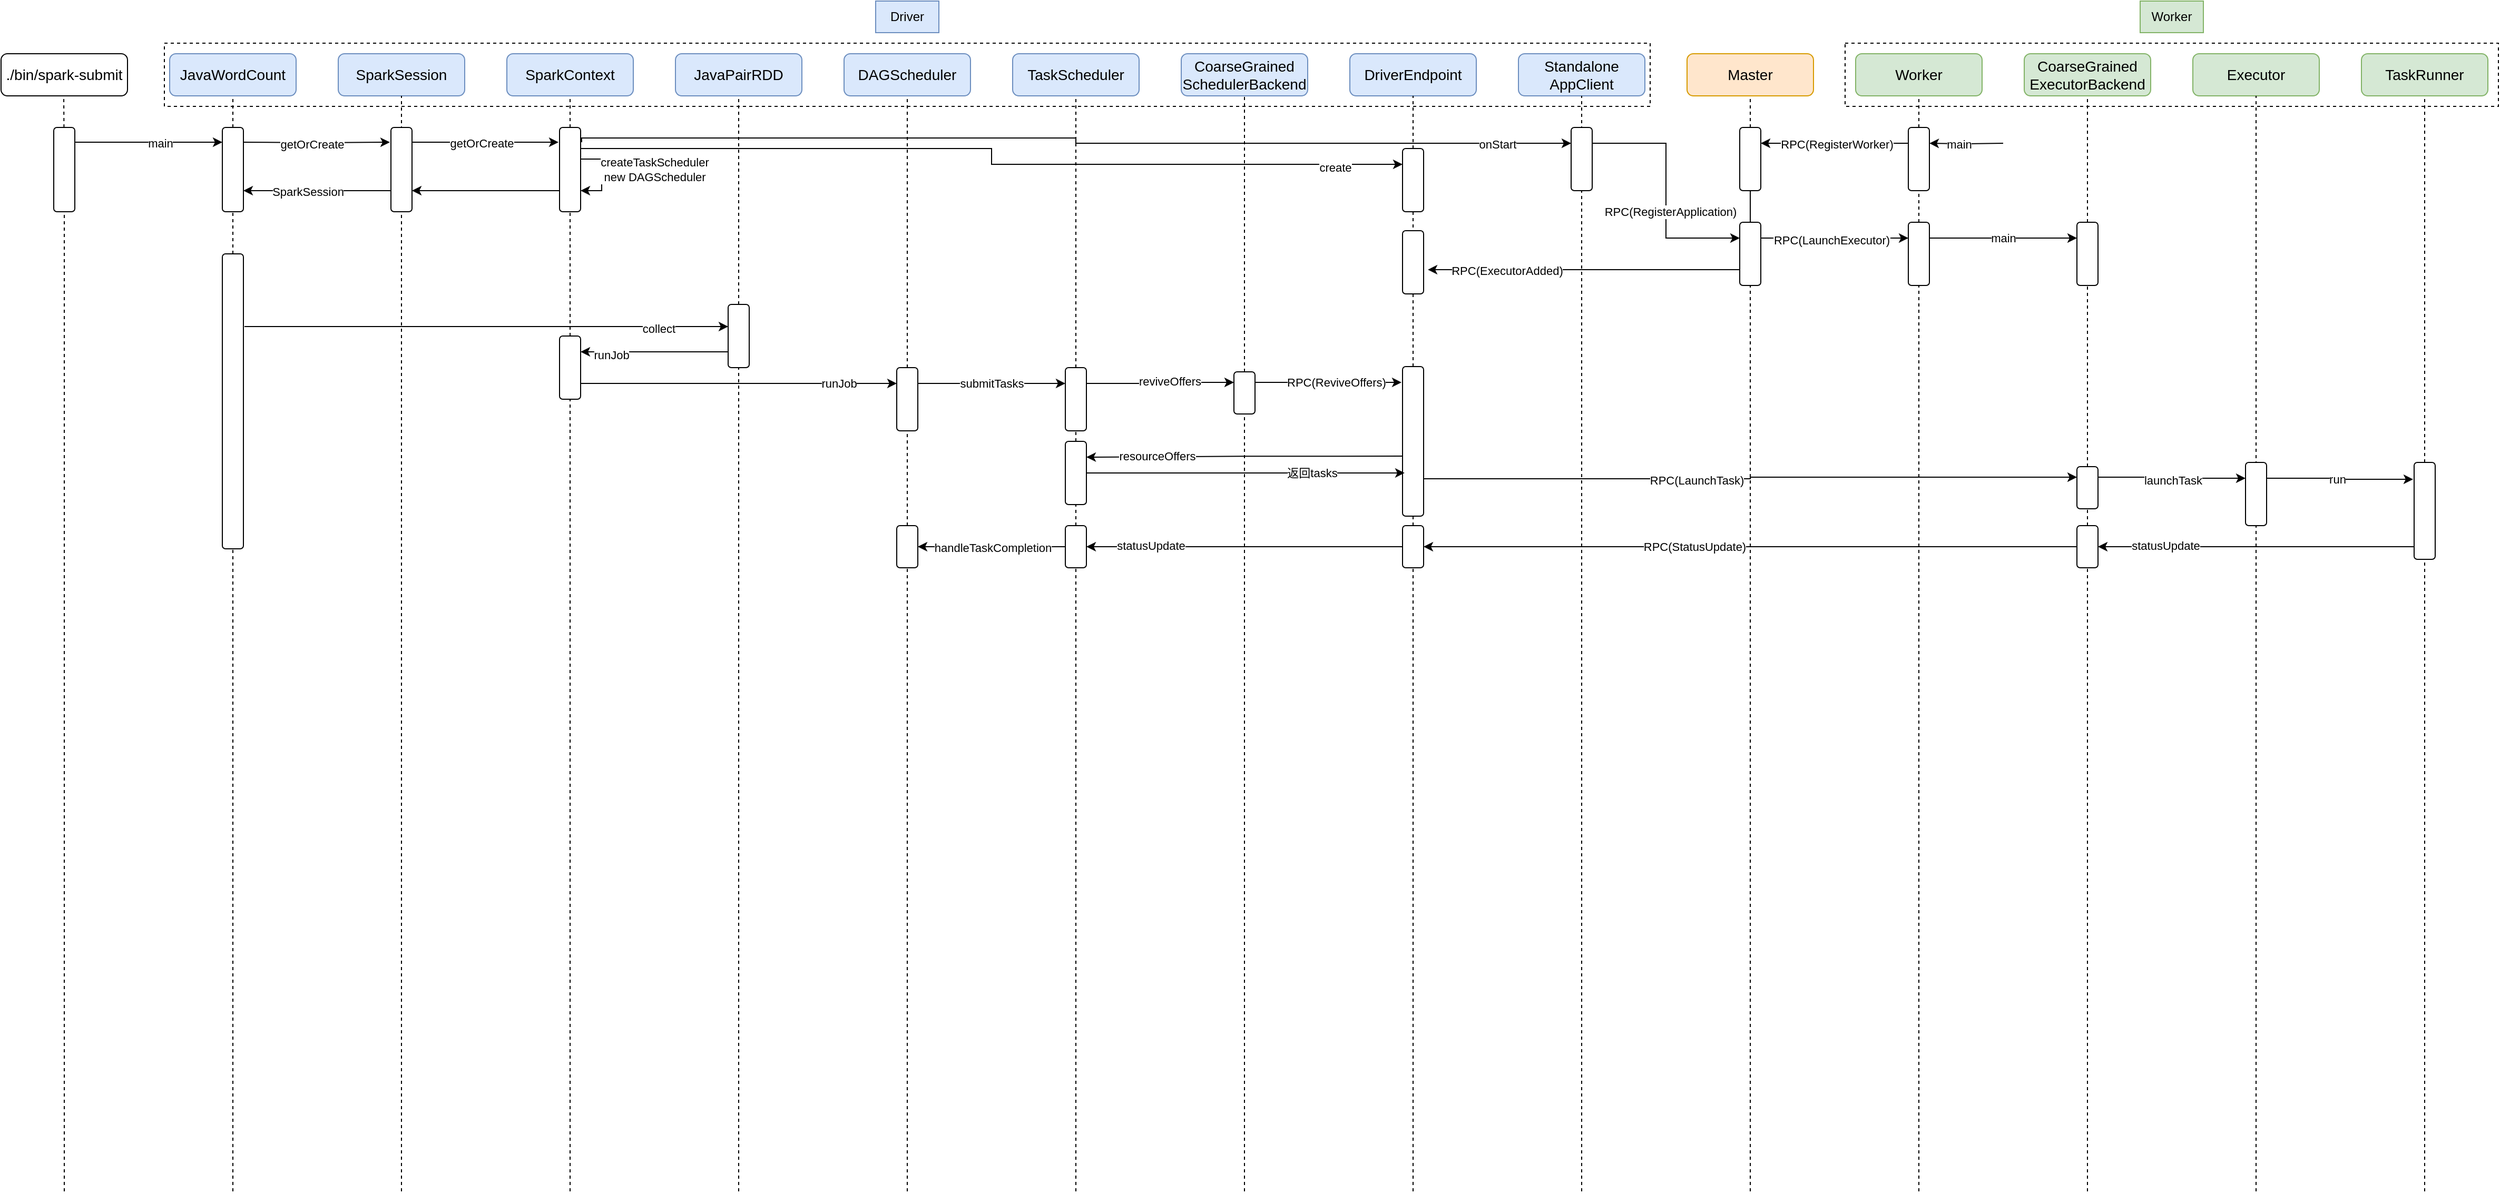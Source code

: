 <mxfile version="20.2.2" type="github">
  <diagram id="U8BS91Y_MRsQbwHD1So6" name="Page-1">
    <mxGraphModel dx="6232" dy="809" grid="1" gridSize="10" guides="1" tooltips="1" connect="1" arrows="1" fold="1" page="1" pageScale="1" pageWidth="5000" pageHeight="3000" math="0" shadow="0">
      <root>
        <mxCell id="0" />
        <mxCell id="1" parent="0" />
        <mxCell id="0Mfr6jbFzVe-f7cG6Vl7-1" value="JavaPairRDD" style="rounded=1;html=1;fontSize=14;whiteSpace=wrap;fillColor=#dae8fc;strokeColor=#6c8ebf;" parent="1" vertex="1">
          <mxGeometry x="-4320" y="80" width="120" height="40" as="geometry" />
        </mxCell>
        <mxCell id="0Mfr6jbFzVe-f7cG6Vl7-2" value="" style="endArrow=none;dashed=1;html=1;rounded=0;entryX=0.5;entryY=1;entryDx=0;entryDy=0;startArrow=none;" parent="1" source="-e6ujkZfyic5jgYB_E-2-20" edge="1">
          <mxGeometry width="50" height="50" relative="1" as="geometry">
            <mxPoint x="-4260" y="1160" as="sourcePoint" />
            <mxPoint x="-4260" y="120" as="targetPoint" />
          </mxGeometry>
        </mxCell>
        <mxCell id="0Mfr6jbFzVe-f7cG6Vl7-5" value="DAGScheduler" style="rounded=1;html=1;fontSize=14;whiteSpace=wrap;fillColor=#dae8fc;strokeColor=#6c8ebf;" parent="1" vertex="1">
          <mxGeometry x="-4160" y="80" width="120" height="40" as="geometry" />
        </mxCell>
        <mxCell id="0Mfr6jbFzVe-f7cG6Vl7-6" value="" style="endArrow=none;dashed=1;html=1;rounded=0;entryX=0.5;entryY=1;entryDx=0;entryDy=0;startArrow=none;" parent="1" edge="1" source="-e6ujkZfyic5jgYB_E-2-24">
          <mxGeometry width="50" height="50" relative="1" as="geometry">
            <mxPoint x="-4100" y="1160" as="sourcePoint" />
            <mxPoint x="-4100" y="120" as="targetPoint" />
          </mxGeometry>
        </mxCell>
        <mxCell id="0Mfr6jbFzVe-f7cG6Vl7-7" value="TaskScheduler" style="rounded=1;html=1;fontSize=14;whiteSpace=wrap;fillColor=#dae8fc;strokeColor=#6c8ebf;" parent="1" vertex="1">
          <mxGeometry x="-4000" y="80" width="120" height="40" as="geometry" />
        </mxCell>
        <mxCell id="0Mfr6jbFzVe-f7cG6Vl7-8" value="" style="endArrow=none;dashed=1;html=1;rounded=0;entryX=0.5;entryY=1;entryDx=0;entryDy=0;startArrow=none;" parent="1" edge="1" source="-e6ujkZfyic5jgYB_E-2-25">
          <mxGeometry width="50" height="50" relative="1" as="geometry">
            <mxPoint x="-3940" y="1160" as="sourcePoint" />
            <mxPoint x="-3940" y="120" as="targetPoint" />
          </mxGeometry>
        </mxCell>
        <mxCell id="0Mfr6jbFzVe-f7cG6Vl7-9" value="&lt;div&gt;CoarseGrained&lt;/div&gt;&lt;div&gt;SchedulerBackend&lt;br&gt;&lt;/div&gt;" style="rounded=1;html=1;fontSize=14;whiteSpace=wrap;fillColor=#dae8fc;strokeColor=#6c8ebf;" parent="1" vertex="1">
          <mxGeometry x="-3840" y="80" width="120" height="40" as="geometry" />
        </mxCell>
        <mxCell id="0Mfr6jbFzVe-f7cG6Vl7-10" value="" style="endArrow=none;dashed=1;html=1;rounded=0;entryX=0.5;entryY=1;entryDx=0;entryDy=0;startArrow=none;" parent="1" source="-e6ujkZfyic5jgYB_E-2-28" edge="1">
          <mxGeometry width="50" height="50" relative="1" as="geometry">
            <mxPoint x="-3780" y="1160" as="sourcePoint" />
            <mxPoint x="-3780" y="120" as="targetPoint" />
          </mxGeometry>
        </mxCell>
        <mxCell id="0Mfr6jbFzVe-f7cG6Vl7-11" value="DriverEndpoint" style="rounded=1;html=1;fontSize=14;whiteSpace=wrap;fillColor=#dae8fc;strokeColor=#6c8ebf;" parent="1" vertex="1">
          <mxGeometry x="-3680" y="80" width="120" height="40" as="geometry" />
        </mxCell>
        <mxCell id="0Mfr6jbFzVe-f7cG6Vl7-12" value="" style="endArrow=none;dashed=1;html=1;rounded=0;entryX=0.5;entryY=1;entryDx=0;entryDy=0;startArrow=none;" parent="1" source="gRPp7KzFiYV5rIhuveRE-47" edge="1">
          <mxGeometry width="50" height="50" relative="1" as="geometry">
            <mxPoint x="-3620" y="1160" as="sourcePoint" />
            <mxPoint x="-3620" y="120" as="targetPoint" />
          </mxGeometry>
        </mxCell>
        <mxCell id="0Mfr6jbFzVe-f7cG6Vl7-13" value="&lt;div&gt;CoarseGrained&lt;/div&gt;&lt;div&gt;ExecutorBackend&lt;br&gt;&lt;/div&gt;" style="rounded=1;html=1;fontSize=14;whiteSpace=wrap;fillColor=#d5e8d4;strokeColor=#82b366;" parent="1" vertex="1">
          <mxGeometry x="-3040" y="80" width="120" height="40" as="geometry" />
        </mxCell>
        <mxCell id="0Mfr6jbFzVe-f7cG6Vl7-14" value="" style="endArrow=none;dashed=1;html=1;rounded=0;entryX=0.5;entryY=1;entryDx=0;entryDy=0;startArrow=none;" parent="1" edge="1" source="gRPp7KzFiYV5rIhuveRE-96">
          <mxGeometry width="50" height="50" relative="1" as="geometry">
            <mxPoint x="-2980" y="1160" as="sourcePoint" />
            <mxPoint x="-2980" y="120" as="targetPoint" />
          </mxGeometry>
        </mxCell>
        <mxCell id="0Mfr6jbFzVe-f7cG6Vl7-15" value="Executor" style="rounded=1;html=1;fontSize=14;whiteSpace=wrap;fillColor=#d5e8d4;strokeColor=#82b366;" parent="1" vertex="1">
          <mxGeometry x="-2880" y="80" width="120" height="40" as="geometry" />
        </mxCell>
        <mxCell id="0Mfr6jbFzVe-f7cG6Vl7-16" value="" style="endArrow=none;dashed=1;html=1;rounded=0;entryX=0.5;entryY=1;entryDx=0;entryDy=0;startArrow=none;" parent="1" edge="1">
          <mxGeometry width="50" height="50" relative="1" as="geometry">
            <mxPoint x="-2820" y="1160" as="sourcePoint" />
            <mxPoint x="-2820" y="120" as="targetPoint" />
          </mxGeometry>
        </mxCell>
        <mxCell id="0Mfr6jbFzVe-f7cG6Vl7-17" value="TaskRunner" style="rounded=1;html=1;fontSize=14;whiteSpace=wrap;fillColor=#d5e8d4;strokeColor=#82b366;" parent="1" vertex="1">
          <mxGeometry x="-2720" y="80" width="120" height="40" as="geometry" />
        </mxCell>
        <mxCell id="0Mfr6jbFzVe-f7cG6Vl7-18" value="" style="endArrow=none;dashed=1;html=1;rounded=0;entryX=0.5;entryY=1;entryDx=0;entryDy=0;startArrow=none;" parent="1" source="gRPp7KzFiYV5rIhuveRE-34" edge="1">
          <mxGeometry width="50" height="50" relative="1" as="geometry">
            <mxPoint x="-2660" y="1160" as="sourcePoint" />
            <mxPoint x="-2660" y="120" as="targetPoint" />
          </mxGeometry>
        </mxCell>
        <mxCell id="0Mfr6jbFzVe-f7cG6Vl7-25" value="SparkContext" style="rounded=1;html=1;fontSize=14;whiteSpace=wrap;fillColor=#dae8fc;strokeColor=#6c8ebf;" parent="1" vertex="1">
          <mxGeometry x="-4480" y="80" width="120" height="40" as="geometry" />
        </mxCell>
        <mxCell id="0Mfr6jbFzVe-f7cG6Vl7-26" value="" style="endArrow=none;dashed=1;html=1;rounded=0;entryX=0.5;entryY=1;entryDx=0;entryDy=0;startArrow=none;" parent="1" source="-e6ujkZfyic5jgYB_E-2-3" edge="1">
          <mxGeometry width="50" height="50" relative="1" as="geometry">
            <mxPoint x="-4420" y="1160" as="sourcePoint" />
            <mxPoint x="-4420" y="120" as="targetPoint" />
          </mxGeometry>
        </mxCell>
        <mxCell id="0Mfr6jbFzVe-f7cG6Vl7-27" value="SparkSession" style="rounded=1;html=1;fontSize=14;whiteSpace=wrap;fillColor=#dae8fc;strokeColor=#6c8ebf;" parent="1" vertex="1">
          <mxGeometry x="-4640" y="80" width="120" height="40" as="geometry" />
        </mxCell>
        <mxCell id="0Mfr6jbFzVe-f7cG6Vl7-28" value="" style="endArrow=none;dashed=1;html=1;rounded=0;entryX=0.5;entryY=1;entryDx=0;entryDy=0;startArrow=none;" parent="1" edge="1">
          <mxGeometry width="50" height="50" relative="1" as="geometry">
            <mxPoint x="-4580" y="1160" as="sourcePoint" />
            <mxPoint x="-4580" y="120" as="targetPoint" />
          </mxGeometry>
        </mxCell>
        <mxCell id="0Mfr6jbFzVe-f7cG6Vl7-29" value="JavaWordCount" style="rounded=1;html=1;fontSize=14;whiteSpace=wrap;fillColor=#dae8fc;strokeColor=#6c8ebf;" parent="1" vertex="1">
          <mxGeometry x="-4800" y="80" width="120" height="40" as="geometry" />
        </mxCell>
        <mxCell id="0Mfr6jbFzVe-f7cG6Vl7-30" value="" style="endArrow=none;dashed=1;html=1;rounded=0;entryX=0.5;entryY=1;entryDx=0;entryDy=0;startArrow=none;" parent="1" source="-e6ujkZfyic5jgYB_E-2-13" edge="1">
          <mxGeometry width="50" height="50" relative="1" as="geometry">
            <mxPoint x="-4740" y="1160" as="sourcePoint" />
            <mxPoint x="-4740" y="120" as="targetPoint" />
          </mxGeometry>
        </mxCell>
        <mxCell id="-e6ujkZfyic5jgYB_E-2-5" style="edgeStyle=orthogonalEdgeStyle;rounded=0;orthogonalLoop=1;jettySize=auto;html=1;entryX=-0.05;entryY=0.175;entryDx=0;entryDy=0;entryPerimeter=0;" parent="1" target="-e6ujkZfyic5jgYB_E-2-2" edge="1">
          <mxGeometry relative="1" as="geometry">
            <mxPoint x="-4730" y="164" as="sourcePoint" />
          </mxGeometry>
        </mxCell>
        <mxCell id="-e6ujkZfyic5jgYB_E-2-7" value="&lt;div&gt;getOrCreate&lt;/div&gt;" style="edgeLabel;html=1;align=center;verticalAlign=middle;resizable=0;points=[];" parent="-e6ujkZfyic5jgYB_E-2-5" vertex="1" connectable="0">
          <mxGeometry x="-0.286" y="-2" relative="1" as="geometry">
            <mxPoint x="15" y="-1" as="offset" />
          </mxGeometry>
        </mxCell>
        <mxCell id="-e6ujkZfyic5jgYB_E-2-1" value="" style="rounded=1;whiteSpace=wrap;html=1;" parent="1" vertex="1">
          <mxGeometry x="-4750" y="150" width="20" height="80" as="geometry" />
        </mxCell>
        <mxCell id="-e6ujkZfyic5jgYB_E-2-6" style="edgeStyle=orthogonalEdgeStyle;rounded=0;orthogonalLoop=1;jettySize=auto;html=1;exitX=0.95;exitY=0.175;exitDx=0;exitDy=0;entryX=-0.05;entryY=0.175;entryDx=0;entryDy=0;entryPerimeter=0;exitPerimeter=0;" parent="1" source="-e6ujkZfyic5jgYB_E-2-2" target="-e6ujkZfyic5jgYB_E-2-3" edge="1">
          <mxGeometry relative="1" as="geometry">
            <mxPoint x="-4440" y="165" as="targetPoint" />
          </mxGeometry>
        </mxCell>
        <mxCell id="-e6ujkZfyic5jgYB_E-2-8" value="getOrCreate" style="edgeLabel;html=1;align=center;verticalAlign=middle;resizable=0;points=[];" parent="-e6ujkZfyic5jgYB_E-2-6" vertex="1" connectable="0">
          <mxGeometry x="-0.343" y="-1" relative="1" as="geometry">
            <mxPoint x="21" as="offset" />
          </mxGeometry>
        </mxCell>
        <mxCell id="-e6ujkZfyic5jgYB_E-2-12" style="edgeStyle=orthogonalEdgeStyle;rounded=0;orthogonalLoop=1;jettySize=auto;html=1;exitX=0;exitY=0.75;exitDx=0;exitDy=0;entryX=1;entryY=0.75;entryDx=0;entryDy=0;" parent="1" source="-e6ujkZfyic5jgYB_E-2-2" target="-e6ujkZfyic5jgYB_E-2-1" edge="1">
          <mxGeometry relative="1" as="geometry" />
        </mxCell>
        <mxCell id="-e6ujkZfyic5jgYB_E-2-26" value="SparkSession" style="edgeLabel;html=1;align=center;verticalAlign=middle;resizable=0;points=[];" parent="-e6ujkZfyic5jgYB_E-2-12" vertex="1" connectable="0">
          <mxGeometry x="0.257" y="1" relative="1" as="geometry">
            <mxPoint x="9" as="offset" />
          </mxGeometry>
        </mxCell>
        <mxCell id="-e6ujkZfyic5jgYB_E-2-2" value="" style="rounded=1;whiteSpace=wrap;html=1;" parent="1" vertex="1">
          <mxGeometry x="-4590" y="150" width="20" height="80" as="geometry" />
        </mxCell>
        <mxCell id="-e6ujkZfyic5jgYB_E-2-11" style="edgeStyle=orthogonalEdgeStyle;rounded=0;orthogonalLoop=1;jettySize=auto;html=1;exitX=0;exitY=0.75;exitDx=0;exitDy=0;entryX=1;entryY=0.75;entryDx=0;entryDy=0;" parent="1" source="-e6ujkZfyic5jgYB_E-2-3" target="-e6ujkZfyic5jgYB_E-2-2" edge="1">
          <mxGeometry relative="1" as="geometry" />
        </mxCell>
        <mxCell id="gRPp7KzFiYV5rIhuveRE-49" style="edgeStyle=orthogonalEdgeStyle;rounded=0;orthogonalLoop=1;jettySize=auto;html=1;exitX=1;exitY=0.25;exitDx=0;exitDy=0;entryX=0;entryY=0.25;entryDx=0;entryDy=0;" edge="1" parent="1" source="-e6ujkZfyic5jgYB_E-2-3" target="gRPp7KzFiYV5rIhuveRE-47">
          <mxGeometry relative="1" as="geometry" />
        </mxCell>
        <mxCell id="gRPp7KzFiYV5rIhuveRE-50" value="create" style="edgeLabel;html=1;align=center;verticalAlign=middle;resizable=0;points=[];" vertex="1" connectable="0" parent="gRPp7KzFiYV5rIhuveRE-49">
          <mxGeometry x="0.839" y="-3" relative="1" as="geometry">
            <mxPoint as="offset" />
          </mxGeometry>
        </mxCell>
        <mxCell id="gRPp7KzFiYV5rIhuveRE-56" style="edgeStyle=orthogonalEdgeStyle;rounded=0;orthogonalLoop=1;jettySize=auto;html=1;exitX=1.05;exitY=0.175;exitDx=0;exitDy=0;entryX=0;entryY=0.25;entryDx=0;entryDy=0;exitPerimeter=0;" edge="1" parent="1" source="-e6ujkZfyic5jgYB_E-2-3" target="gRPp7KzFiYV5rIhuveRE-55">
          <mxGeometry relative="1" as="geometry">
            <Array as="points">
              <mxPoint x="-4409" y="160" />
              <mxPoint x="-3940" y="160" />
              <mxPoint x="-3940" y="165" />
            </Array>
          </mxGeometry>
        </mxCell>
        <mxCell id="gRPp7KzFiYV5rIhuveRE-57" value="onStart" style="edgeLabel;html=1;align=center;verticalAlign=middle;resizable=0;points=[];" vertex="1" connectable="0" parent="gRPp7KzFiYV5rIhuveRE-56">
          <mxGeometry x="0.852" y="-1" relative="1" as="geometry">
            <mxPoint as="offset" />
          </mxGeometry>
        </mxCell>
        <mxCell id="-e6ujkZfyic5jgYB_E-2-3" value="" style="rounded=1;whiteSpace=wrap;html=1;" parent="1" vertex="1">
          <mxGeometry x="-4430" y="150" width="20" height="80" as="geometry" />
        </mxCell>
        <mxCell id="-e6ujkZfyic5jgYB_E-2-4" value="" style="endArrow=none;dashed=1;html=1;rounded=0;entryX=0.5;entryY=1;entryDx=0;entryDy=0;startArrow=none;" parent="1" target="-e6ujkZfyic5jgYB_E-2-3" edge="1" source="gRPp7KzFiYV5rIhuveRE-8">
          <mxGeometry width="50" height="50" relative="1" as="geometry">
            <mxPoint x="-4420" y="1160" as="sourcePoint" />
            <mxPoint x="-4420" y="120" as="targetPoint" />
          </mxGeometry>
        </mxCell>
        <mxCell id="-e6ujkZfyic5jgYB_E-2-9" value="&lt;div&gt;createTaskScheduler&lt;/div&gt;&lt;div&gt;new DAGScheduler&lt;br&gt;&lt;/div&gt;" style="edgeStyle=orthogonalEdgeStyle;rounded=0;orthogonalLoop=1;jettySize=auto;html=1;exitX=1;exitY=0.25;exitDx=0;exitDy=0;entryX=1;entryY=0.75;entryDx=0;entryDy=0;" parent="1" source="-e6ujkZfyic5jgYB_E-2-3" target="-e6ujkZfyic5jgYB_E-2-3" edge="1">
          <mxGeometry y="50" relative="1" as="geometry">
            <mxPoint as="offset" />
            <Array as="points">
              <mxPoint x="-4410" y="180" />
              <mxPoint x="-4390" y="180" />
              <mxPoint x="-4390" y="210" />
            </Array>
          </mxGeometry>
        </mxCell>
        <mxCell id="-e6ujkZfyic5jgYB_E-2-13" value="" style="rounded=1;whiteSpace=wrap;html=1;" parent="1" vertex="1">
          <mxGeometry x="-4750" y="270" width="20" height="280" as="geometry" />
        </mxCell>
        <mxCell id="-e6ujkZfyic5jgYB_E-2-14" value="" style="endArrow=none;dashed=1;html=1;rounded=0;entryX=0.5;entryY=1;entryDx=0;entryDy=0;startArrow=none;" parent="1" target="-e6ujkZfyic5jgYB_E-2-13" edge="1">
          <mxGeometry width="50" height="50" relative="1" as="geometry">
            <mxPoint x="-4740" y="1160" as="sourcePoint" />
            <mxPoint x="-4740" y="120" as="targetPoint" />
          </mxGeometry>
        </mxCell>
        <mxCell id="-e6ujkZfyic5jgYB_E-2-22" style="edgeStyle=orthogonalEdgeStyle;rounded=0;orthogonalLoop=1;jettySize=auto;html=1;exitX=0;exitY=0.25;exitDx=0;exitDy=0;entryX=1.05;entryY=0.558;entryDx=0;entryDy=0;entryPerimeter=0;" parent="1" edge="1">
          <mxGeometry relative="1" as="geometry">
            <mxPoint x="-4729" y="338.96" as="sourcePoint" />
            <mxPoint x="-4270" y="339" as="targetPoint" />
          </mxGeometry>
        </mxCell>
        <mxCell id="gRPp7KzFiYV5rIhuveRE-7" value="collect" style="edgeLabel;html=1;align=center;verticalAlign=middle;resizable=0;points=[];" vertex="1" connectable="0" parent="-e6ujkZfyic5jgYB_E-2-22">
          <mxGeometry x="0.712" y="-2" relative="1" as="geometry">
            <mxPoint as="offset" />
          </mxGeometry>
        </mxCell>
        <mxCell id="gRPp7KzFiYV5rIhuveRE-10" style="edgeStyle=orthogonalEdgeStyle;rounded=0;orthogonalLoop=1;jettySize=auto;html=1;exitX=0;exitY=0.75;exitDx=0;exitDy=0;entryX=1;entryY=0.25;entryDx=0;entryDy=0;" edge="1" parent="1" source="-e6ujkZfyic5jgYB_E-2-20" target="gRPp7KzFiYV5rIhuveRE-8">
          <mxGeometry relative="1" as="geometry" />
        </mxCell>
        <mxCell id="gRPp7KzFiYV5rIhuveRE-11" value="runJob" style="edgeLabel;html=1;align=center;verticalAlign=middle;resizable=0;points=[];" vertex="1" connectable="0" parent="gRPp7KzFiYV5rIhuveRE-10">
          <mxGeometry x="0.586" y="3" relative="1" as="geometry">
            <mxPoint as="offset" />
          </mxGeometry>
        </mxCell>
        <mxCell id="-e6ujkZfyic5jgYB_E-2-20" value="" style="rounded=1;whiteSpace=wrap;html=1;" parent="1" vertex="1">
          <mxGeometry x="-4270" y="318" width="20" height="60" as="geometry" />
        </mxCell>
        <mxCell id="-e6ujkZfyic5jgYB_E-2-21" value="" style="endArrow=none;dashed=1;html=1;rounded=0;entryX=0.5;entryY=1;entryDx=0;entryDy=0;startArrow=none;" parent="1" target="-e6ujkZfyic5jgYB_E-2-20" edge="1">
          <mxGeometry width="50" height="50" relative="1" as="geometry">
            <mxPoint x="-4260" y="1160" as="sourcePoint" />
            <mxPoint x="-4260" y="120" as="targetPoint" />
          </mxGeometry>
        </mxCell>
        <mxCell id="gRPp7KzFiYV5rIhuveRE-19" style="edgeStyle=orthogonalEdgeStyle;rounded=0;orthogonalLoop=1;jettySize=auto;html=1;exitX=1;exitY=0.25;exitDx=0;exitDy=0;entryX=-0.05;entryY=0.106;entryDx=0;entryDy=0;entryPerimeter=0;" edge="1" parent="1" source="-e6ujkZfyic5jgYB_E-2-28" target="-e6ujkZfyic5jgYB_E-2-44">
          <mxGeometry relative="1" as="geometry" />
        </mxCell>
        <mxCell id="gRPp7KzFiYV5rIhuveRE-24" value="RPC(ReviveOffers)" style="edgeLabel;html=1;align=center;verticalAlign=middle;resizable=0;points=[];" vertex="1" connectable="0" parent="gRPp7KzFiYV5rIhuveRE-19">
          <mxGeometry x="0.245" relative="1" as="geometry">
            <mxPoint x="-10" as="offset" />
          </mxGeometry>
        </mxCell>
        <mxCell id="-e6ujkZfyic5jgYB_E-2-28" value="" style="rounded=1;whiteSpace=wrap;html=1;" parent="1" vertex="1">
          <mxGeometry x="-3790" y="382" width="20" height="40" as="geometry" />
        </mxCell>
        <mxCell id="-e6ujkZfyic5jgYB_E-2-29" value="" style="endArrow=none;dashed=1;html=1;rounded=0;entryX=0.5;entryY=1;entryDx=0;entryDy=0;startArrow=none;" parent="1" target="-e6ujkZfyic5jgYB_E-2-28" edge="1">
          <mxGeometry width="50" height="50" relative="1" as="geometry">
            <mxPoint x="-3780" y="1160" as="sourcePoint" />
            <mxPoint x="-3780" y="120" as="targetPoint" />
          </mxGeometry>
        </mxCell>
        <mxCell id="gRPp7KzFiYV5rIhuveRE-23" style="edgeStyle=orthogonalEdgeStyle;rounded=0;orthogonalLoop=1;jettySize=auto;html=1;exitX=0;exitY=0.599;exitDx=0;exitDy=0;entryX=1;entryY=0.25;entryDx=0;entryDy=0;exitPerimeter=0;" edge="1" parent="1" source="-e6ujkZfyic5jgYB_E-2-44" target="gRPp7KzFiYV5rIhuveRE-21">
          <mxGeometry relative="1" as="geometry" />
        </mxCell>
        <mxCell id="gRPp7KzFiYV5rIhuveRE-25" value="resourceOffers" style="edgeLabel;html=1;align=center;verticalAlign=middle;resizable=0;points=[];" vertex="1" connectable="0" parent="gRPp7KzFiYV5rIhuveRE-23">
          <mxGeometry x="0.661" y="-1" relative="1" as="geometry">
            <mxPoint x="16" as="offset" />
          </mxGeometry>
        </mxCell>
        <mxCell id="gRPp7KzFiYV5rIhuveRE-28" style="edgeStyle=orthogonalEdgeStyle;rounded=0;orthogonalLoop=1;jettySize=auto;html=1;exitX=1;exitY=0.75;exitDx=0;exitDy=0;entryX=0;entryY=0.25;entryDx=0;entryDy=0;" edge="1" parent="1" source="-e6ujkZfyic5jgYB_E-2-44" target="-e6ujkZfyic5jgYB_E-2-50">
          <mxGeometry relative="1" as="geometry" />
        </mxCell>
        <mxCell id="gRPp7KzFiYV5rIhuveRE-29" value="RPC(LaunchTask)" style="edgeLabel;html=1;align=center;verticalAlign=middle;resizable=0;points=[];" vertex="1" connectable="0" parent="gRPp7KzFiYV5rIhuveRE-28">
          <mxGeometry x="-0.189" relative="1" as="geometry">
            <mxPoint x="7" y="1" as="offset" />
          </mxGeometry>
        </mxCell>
        <mxCell id="-e6ujkZfyic5jgYB_E-2-44" value="" style="rounded=1;whiteSpace=wrap;html=1;" parent="1" vertex="1">
          <mxGeometry x="-3630" y="377" width="20" height="142" as="geometry" />
        </mxCell>
        <mxCell id="-e6ujkZfyic5jgYB_E-2-45" value="" style="endArrow=none;dashed=1;html=1;rounded=0;entryX=0.5;entryY=1;entryDx=0;entryDy=0;startArrow=none;" parent="1" target="-e6ujkZfyic5jgYB_E-2-44" edge="1" source="gRPp7KzFiYV5rIhuveRE-43">
          <mxGeometry width="50" height="50" relative="1" as="geometry">
            <mxPoint x="-3620" y="1160" as="sourcePoint" />
            <mxPoint x="-3620" y="120" as="targetPoint" />
          </mxGeometry>
        </mxCell>
        <mxCell id="gRPp7KzFiYV5rIhuveRE-36" style="edgeStyle=orthogonalEdgeStyle;rounded=0;orthogonalLoop=1;jettySize=auto;html=1;exitX=1;exitY=0.25;exitDx=0;exitDy=0;entryX=-0.05;entryY=0.174;entryDx=0;entryDy=0;entryPerimeter=0;" edge="1" parent="1" source="-e6ujkZfyic5jgYB_E-2-53" target="gRPp7KzFiYV5rIhuveRE-34">
          <mxGeometry relative="1" as="geometry" />
        </mxCell>
        <mxCell id="gRPp7KzFiYV5rIhuveRE-37" value="run" style="edgeLabel;html=1;align=center;verticalAlign=middle;resizable=0;points=[];" vertex="1" connectable="0" parent="gRPp7KzFiYV5rIhuveRE-36">
          <mxGeometry x="-0.043" y="-1" relative="1" as="geometry">
            <mxPoint as="offset" />
          </mxGeometry>
        </mxCell>
        <mxCell id="-e6ujkZfyic5jgYB_E-2-53" value="" style="rounded=1;whiteSpace=wrap;html=1;" parent="1" vertex="1">
          <mxGeometry x="-2830" y="468" width="20" height="60" as="geometry" />
        </mxCell>
        <mxCell id="gRPp7KzFiYV5rIhuveRE-1" value="./bin/spark-submit" style="rounded=1;html=1;fontSize=14;whiteSpace=wrap;" vertex="1" parent="1">
          <mxGeometry x="-4960" y="80" width="120" height="40" as="geometry" />
        </mxCell>
        <mxCell id="gRPp7KzFiYV5rIhuveRE-2" value="" style="endArrow=none;dashed=1;html=1;rounded=0;entryX=0.5;entryY=1;entryDx=0;entryDy=0;startArrow=none;" edge="1" parent="1" source="gRPp7KzFiYV5rIhuveRE-3">
          <mxGeometry width="50" height="50" relative="1" as="geometry">
            <mxPoint x="-4900" y="1160" as="sourcePoint" />
            <mxPoint x="-4900.5" y="120" as="targetPoint" />
          </mxGeometry>
        </mxCell>
        <mxCell id="gRPp7KzFiYV5rIhuveRE-5" style="edgeStyle=orthogonalEdgeStyle;rounded=0;orthogonalLoop=1;jettySize=auto;html=1;exitX=1;exitY=0.25;exitDx=0;exitDy=0;entryX=0;entryY=0.25;entryDx=0;entryDy=0;" edge="1" parent="1">
          <mxGeometry relative="1" as="geometry">
            <mxPoint x="-4890" y="164" as="sourcePoint" />
            <mxPoint x="-4750" y="164" as="targetPoint" />
          </mxGeometry>
        </mxCell>
        <mxCell id="gRPp7KzFiYV5rIhuveRE-6" value="main" style="edgeLabel;html=1;align=center;verticalAlign=middle;resizable=0;points=[];" vertex="1" connectable="0" parent="gRPp7KzFiYV5rIhuveRE-5">
          <mxGeometry x="0.157" y="-1" relative="1" as="geometry">
            <mxPoint as="offset" />
          </mxGeometry>
        </mxCell>
        <mxCell id="gRPp7KzFiYV5rIhuveRE-3" value="" style="rounded=1;whiteSpace=wrap;html=1;" vertex="1" parent="1">
          <mxGeometry x="-4910" y="150" width="20" height="80" as="geometry" />
        </mxCell>
        <mxCell id="gRPp7KzFiYV5rIhuveRE-4" value="" style="endArrow=none;dashed=1;html=1;rounded=0;entryX=0.5;entryY=1;entryDx=0;entryDy=0;startArrow=none;" edge="1" parent="1" target="gRPp7KzFiYV5rIhuveRE-3">
          <mxGeometry width="50" height="50" relative="1" as="geometry">
            <mxPoint x="-4900" y="1160" as="sourcePoint" />
            <mxPoint x="-4900.5" y="120" as="targetPoint" />
          </mxGeometry>
        </mxCell>
        <mxCell id="gRPp7KzFiYV5rIhuveRE-13" style="edgeStyle=orthogonalEdgeStyle;rounded=0;orthogonalLoop=1;jettySize=auto;html=1;exitX=1;exitY=0.75;exitDx=0;exitDy=0;entryX=0;entryY=0.25;entryDx=0;entryDy=0;" edge="1" parent="1" source="gRPp7KzFiYV5rIhuveRE-8" target="-e6ujkZfyic5jgYB_E-2-24">
          <mxGeometry relative="1" as="geometry" />
        </mxCell>
        <mxCell id="gRPp7KzFiYV5rIhuveRE-14" value="runJob" style="edgeLabel;html=1;align=center;verticalAlign=middle;resizable=0;points=[];" vertex="1" connectable="0" parent="gRPp7KzFiYV5rIhuveRE-13">
          <mxGeometry x="0.633" relative="1" as="geometry">
            <mxPoint as="offset" />
          </mxGeometry>
        </mxCell>
        <mxCell id="gRPp7KzFiYV5rIhuveRE-8" value="" style="rounded=1;whiteSpace=wrap;html=1;" vertex="1" parent="1">
          <mxGeometry x="-4430" y="348" width="20" height="60" as="geometry" />
        </mxCell>
        <mxCell id="gRPp7KzFiYV5rIhuveRE-9" value="" style="endArrow=none;dashed=1;html=1;rounded=0;entryX=0.5;entryY=1;entryDx=0;entryDy=0;startArrow=none;" edge="1" parent="1" target="gRPp7KzFiYV5rIhuveRE-8">
          <mxGeometry width="50" height="50" relative="1" as="geometry">
            <mxPoint x="-4420" y="1160" as="sourcePoint" />
            <mxPoint x="-4420" y="230" as="targetPoint" />
          </mxGeometry>
        </mxCell>
        <mxCell id="gRPp7KzFiYV5rIhuveRE-16" value="submitTasks" style="edgeStyle=orthogonalEdgeStyle;rounded=0;orthogonalLoop=1;jettySize=auto;html=1;exitX=1;exitY=0.25;exitDx=0;exitDy=0;entryX=0;entryY=0.25;entryDx=0;entryDy=0;" edge="1" parent="1" source="-e6ujkZfyic5jgYB_E-2-24" target="-e6ujkZfyic5jgYB_E-2-25">
          <mxGeometry relative="1" as="geometry" />
        </mxCell>
        <mxCell id="-e6ujkZfyic5jgYB_E-2-24" value="" style="rounded=1;whiteSpace=wrap;html=1;" parent="1" vertex="1">
          <mxGeometry x="-4110" y="378" width="20" height="60" as="geometry" />
        </mxCell>
        <mxCell id="gRPp7KzFiYV5rIhuveRE-12" value="" style="endArrow=none;dashed=1;html=1;rounded=0;entryX=0.5;entryY=1;entryDx=0;entryDy=0;startArrow=none;" edge="1" parent="1" source="gRPp7KzFiYV5rIhuveRE-92" target="-e6ujkZfyic5jgYB_E-2-24">
          <mxGeometry width="50" height="50" relative="1" as="geometry">
            <mxPoint x="-4100" y="1160" as="sourcePoint" />
            <mxPoint x="-4100" y="120" as="targetPoint" />
          </mxGeometry>
        </mxCell>
        <mxCell id="gRPp7KzFiYV5rIhuveRE-17" style="edgeStyle=orthogonalEdgeStyle;rounded=0;orthogonalLoop=1;jettySize=auto;html=1;exitX=1;exitY=0.25;exitDx=0;exitDy=0;entryX=0;entryY=0.25;entryDx=0;entryDy=0;" edge="1" parent="1" source="-e6ujkZfyic5jgYB_E-2-25" target="-e6ujkZfyic5jgYB_E-2-28">
          <mxGeometry relative="1" as="geometry" />
        </mxCell>
        <mxCell id="gRPp7KzFiYV5rIhuveRE-18" value="reviveOffers" style="edgeLabel;html=1;align=center;verticalAlign=middle;resizable=0;points=[];" vertex="1" connectable="0" parent="gRPp7KzFiYV5rIhuveRE-17">
          <mxGeometry x="0.129" y="1" relative="1" as="geometry">
            <mxPoint as="offset" />
          </mxGeometry>
        </mxCell>
        <mxCell id="-e6ujkZfyic5jgYB_E-2-25" value="" style="rounded=1;whiteSpace=wrap;html=1;" parent="1" vertex="1">
          <mxGeometry x="-3950" y="378" width="20" height="60" as="geometry" />
        </mxCell>
        <mxCell id="gRPp7KzFiYV5rIhuveRE-15" value="" style="endArrow=none;dashed=1;html=1;rounded=0;entryX=0.5;entryY=1;entryDx=0;entryDy=0;startArrow=none;" edge="1" parent="1" source="gRPp7KzFiYV5rIhuveRE-21" target="-e6ujkZfyic5jgYB_E-2-25">
          <mxGeometry width="50" height="50" relative="1" as="geometry">
            <mxPoint x="-3940" y="1160" as="sourcePoint" />
            <mxPoint x="-3940" y="120" as="targetPoint" />
          </mxGeometry>
        </mxCell>
        <mxCell id="gRPp7KzFiYV5rIhuveRE-30" style="edgeStyle=orthogonalEdgeStyle;rounded=0;orthogonalLoop=1;jettySize=auto;html=1;exitX=1;exitY=0.5;exitDx=0;exitDy=0;entryX=0.1;entryY=0.711;entryDx=0;entryDy=0;entryPerimeter=0;" edge="1" parent="1" source="gRPp7KzFiYV5rIhuveRE-21" target="-e6ujkZfyic5jgYB_E-2-44">
          <mxGeometry relative="1" as="geometry" />
        </mxCell>
        <mxCell id="gRPp7KzFiYV5rIhuveRE-31" value="返回tasks" style="edgeLabel;html=1;align=center;verticalAlign=middle;resizable=0;points=[];" vertex="1" connectable="0" parent="gRPp7KzFiYV5rIhuveRE-30">
          <mxGeometry x="0.417" relative="1" as="geometry">
            <mxPoint as="offset" />
          </mxGeometry>
        </mxCell>
        <mxCell id="gRPp7KzFiYV5rIhuveRE-21" value="" style="rounded=1;whiteSpace=wrap;html=1;" vertex="1" parent="1">
          <mxGeometry x="-3950" y="448" width="20" height="60" as="geometry" />
        </mxCell>
        <mxCell id="gRPp7KzFiYV5rIhuveRE-22" value="" style="endArrow=none;dashed=1;html=1;rounded=0;entryX=0.5;entryY=1;entryDx=0;entryDy=0;startArrow=none;" edge="1" parent="1" source="gRPp7KzFiYV5rIhuveRE-88" target="gRPp7KzFiYV5rIhuveRE-21">
          <mxGeometry width="50" height="50" relative="1" as="geometry">
            <mxPoint x="-3940" y="1160" as="sourcePoint" />
            <mxPoint x="-3940" y="438" as="targetPoint" />
          </mxGeometry>
        </mxCell>
        <mxCell id="gRPp7KzFiYV5rIhuveRE-32" style="edgeStyle=orthogonalEdgeStyle;rounded=0;orthogonalLoop=1;jettySize=auto;html=1;exitX=1;exitY=0.25;exitDx=0;exitDy=0;entryX=0;entryY=0.25;entryDx=0;entryDy=0;" edge="1" parent="1" source="-e6ujkZfyic5jgYB_E-2-50" target="-e6ujkZfyic5jgYB_E-2-53">
          <mxGeometry relative="1" as="geometry" />
        </mxCell>
        <mxCell id="gRPp7KzFiYV5rIhuveRE-33" value="launchTask" style="edgeLabel;html=1;align=center;verticalAlign=middle;resizable=0;points=[];" vertex="1" connectable="0" parent="gRPp7KzFiYV5rIhuveRE-32">
          <mxGeometry x="0.014" y="-2" relative="1" as="geometry">
            <mxPoint as="offset" />
          </mxGeometry>
        </mxCell>
        <mxCell id="-e6ujkZfyic5jgYB_E-2-50" value="" style="rounded=1;whiteSpace=wrap;html=1;" parent="1" vertex="1">
          <mxGeometry x="-2990" y="472" width="20" height="40" as="geometry" />
        </mxCell>
        <mxCell id="gRPp7KzFiYV5rIhuveRE-27" value="" style="endArrow=none;dashed=1;html=1;rounded=0;entryX=0.5;entryY=1;entryDx=0;entryDy=0;startArrow=none;" edge="1" parent="1" source="gRPp7KzFiYV5rIhuveRE-38" target="-e6ujkZfyic5jgYB_E-2-50">
          <mxGeometry width="50" height="50" relative="1" as="geometry">
            <mxPoint x="-2980" y="1160" as="sourcePoint" />
            <mxPoint x="-2980" y="120" as="targetPoint" />
          </mxGeometry>
        </mxCell>
        <mxCell id="gRPp7KzFiYV5rIhuveRE-40" style="edgeStyle=orthogonalEdgeStyle;rounded=0;orthogonalLoop=1;jettySize=auto;html=1;exitX=0;exitY=0.87;exitDx=0;exitDy=0;entryX=1;entryY=0.5;entryDx=0;entryDy=0;exitPerimeter=0;" edge="1" parent="1" source="gRPp7KzFiYV5rIhuveRE-34" target="gRPp7KzFiYV5rIhuveRE-38">
          <mxGeometry relative="1" as="geometry" />
        </mxCell>
        <mxCell id="gRPp7KzFiYV5rIhuveRE-42" value="statusUpdate" style="edgeLabel;html=1;align=center;verticalAlign=middle;resizable=0;points=[];" vertex="1" connectable="0" parent="gRPp7KzFiYV5rIhuveRE-40">
          <mxGeometry x="0.573" y="-1" relative="1" as="geometry">
            <mxPoint as="offset" />
          </mxGeometry>
        </mxCell>
        <mxCell id="gRPp7KzFiYV5rIhuveRE-34" value="" style="rounded=1;whiteSpace=wrap;html=1;" vertex="1" parent="1">
          <mxGeometry x="-2670" y="468" width="20" height="92" as="geometry" />
        </mxCell>
        <mxCell id="gRPp7KzFiYV5rIhuveRE-35" value="" style="endArrow=none;dashed=1;html=1;rounded=0;entryX=0.5;entryY=1;entryDx=0;entryDy=0;startArrow=none;" edge="1" parent="1" target="gRPp7KzFiYV5rIhuveRE-34">
          <mxGeometry width="50" height="50" relative="1" as="geometry">
            <mxPoint x="-2660" y="1160" as="sourcePoint" />
            <mxPoint x="-2660" y="120" as="targetPoint" />
          </mxGeometry>
        </mxCell>
        <mxCell id="gRPp7KzFiYV5rIhuveRE-45" style="edgeStyle=orthogonalEdgeStyle;rounded=0;orthogonalLoop=1;jettySize=auto;html=1;exitX=0;exitY=0.5;exitDx=0;exitDy=0;entryX=1;entryY=0.5;entryDx=0;entryDy=0;" edge="1" parent="1" source="gRPp7KzFiYV5rIhuveRE-38" target="gRPp7KzFiYV5rIhuveRE-43">
          <mxGeometry relative="1" as="geometry" />
        </mxCell>
        <mxCell id="gRPp7KzFiYV5rIhuveRE-46" value="RPC(StatusUpdate)" style="edgeLabel;html=1;align=center;verticalAlign=middle;resizable=0;points=[];" vertex="1" connectable="0" parent="gRPp7KzFiYV5rIhuveRE-45">
          <mxGeometry x="0.229" relative="1" as="geometry">
            <mxPoint x="18" as="offset" />
          </mxGeometry>
        </mxCell>
        <mxCell id="gRPp7KzFiYV5rIhuveRE-38" value="" style="rounded=1;whiteSpace=wrap;html=1;" vertex="1" parent="1">
          <mxGeometry x="-2990" y="528" width="20" height="40" as="geometry" />
        </mxCell>
        <mxCell id="gRPp7KzFiYV5rIhuveRE-39" value="" style="endArrow=none;dashed=1;html=1;rounded=0;entryX=0.5;entryY=1;entryDx=0;entryDy=0;startArrow=none;" edge="1" parent="1" target="gRPp7KzFiYV5rIhuveRE-38">
          <mxGeometry width="50" height="50" relative="1" as="geometry">
            <mxPoint x="-2980" y="1160" as="sourcePoint" />
            <mxPoint x="-2980" y="512" as="targetPoint" />
          </mxGeometry>
        </mxCell>
        <mxCell id="gRPp7KzFiYV5rIhuveRE-90" style="edgeStyle=orthogonalEdgeStyle;rounded=0;orthogonalLoop=1;jettySize=auto;html=1;exitX=0;exitY=0.5;exitDx=0;exitDy=0;entryX=1;entryY=0.5;entryDx=0;entryDy=0;" edge="1" parent="1" source="gRPp7KzFiYV5rIhuveRE-43" target="gRPp7KzFiYV5rIhuveRE-88">
          <mxGeometry relative="1" as="geometry" />
        </mxCell>
        <mxCell id="gRPp7KzFiYV5rIhuveRE-91" value="statusUpdate" style="edgeLabel;html=1;align=center;verticalAlign=middle;resizable=0;points=[];" vertex="1" connectable="0" parent="gRPp7KzFiYV5rIhuveRE-90">
          <mxGeometry x="0.593" y="-1" relative="1" as="geometry">
            <mxPoint as="offset" />
          </mxGeometry>
        </mxCell>
        <mxCell id="gRPp7KzFiYV5rIhuveRE-43" value="" style="rounded=1;whiteSpace=wrap;html=1;" vertex="1" parent="1">
          <mxGeometry x="-3630" y="528" width="20" height="40" as="geometry" />
        </mxCell>
        <mxCell id="gRPp7KzFiYV5rIhuveRE-44" value="" style="endArrow=none;dashed=1;html=1;rounded=0;entryX=0.5;entryY=1;entryDx=0;entryDy=0;startArrow=none;" edge="1" parent="1" target="gRPp7KzFiYV5rIhuveRE-43">
          <mxGeometry width="50" height="50" relative="1" as="geometry">
            <mxPoint x="-3620" y="1160" as="sourcePoint" />
            <mxPoint x="-3620" y="519" as="targetPoint" />
          </mxGeometry>
        </mxCell>
        <mxCell id="gRPp7KzFiYV5rIhuveRE-47" value="" style="rounded=1;whiteSpace=wrap;html=1;" vertex="1" parent="1">
          <mxGeometry x="-3630" y="170" width="20" height="60" as="geometry" />
        </mxCell>
        <mxCell id="gRPp7KzFiYV5rIhuveRE-48" value="" style="endArrow=none;dashed=1;html=1;rounded=0;entryX=0.5;entryY=1;entryDx=0;entryDy=0;startArrow=none;" edge="1" parent="1" source="-e6ujkZfyic5jgYB_E-2-44" target="gRPp7KzFiYV5rIhuveRE-47">
          <mxGeometry width="50" height="50" relative="1" as="geometry">
            <mxPoint x="-3620" y="377" as="sourcePoint" />
            <mxPoint x="-3620" y="120" as="targetPoint" />
          </mxGeometry>
        </mxCell>
        <mxCell id="gRPp7KzFiYV5rIhuveRE-51" value="&lt;div&gt;Standalone&lt;/div&gt;&lt;div&gt;AppClient&lt;/div&gt;" style="rounded=1;html=1;fontSize=14;whiteSpace=wrap;fillColor=#dae8fc;strokeColor=#6c8ebf;" vertex="1" parent="1">
          <mxGeometry x="-3520" y="80" width="120" height="40" as="geometry" />
        </mxCell>
        <mxCell id="gRPp7KzFiYV5rIhuveRE-52" value="" style="endArrow=none;dashed=1;html=1;rounded=0;entryX=0.5;entryY=1;entryDx=0;entryDy=0;startArrow=none;" edge="1" parent="1">
          <mxGeometry width="50" height="50" relative="1" as="geometry">
            <mxPoint x="-3460" y="1160" as="sourcePoint" />
            <mxPoint x="-3460" y="120" as="targetPoint" />
          </mxGeometry>
        </mxCell>
        <mxCell id="gRPp7KzFiYV5rIhuveRE-53" value="Master" style="rounded=1;html=1;fontSize=14;whiteSpace=wrap;fillColor=#ffe6cc;strokeColor=#d79b00;" vertex="1" parent="1">
          <mxGeometry x="-3360" y="80" width="120" height="40" as="geometry" />
        </mxCell>
        <mxCell id="gRPp7KzFiYV5rIhuveRE-54" value="" style="endArrow=none;dashed=1;html=1;rounded=0;entryX=0.5;entryY=1;entryDx=0;entryDy=0;startArrow=none;" edge="1" parent="1" source="gRPp7KzFiYV5rIhuveRE-58">
          <mxGeometry width="50" height="50" relative="1" as="geometry">
            <mxPoint x="-3300" y="1160" as="sourcePoint" />
            <mxPoint x="-3300" y="120" as="targetPoint" />
          </mxGeometry>
        </mxCell>
        <mxCell id="gRPp7KzFiYV5rIhuveRE-60" style="edgeStyle=orthogonalEdgeStyle;rounded=0;orthogonalLoop=1;jettySize=auto;html=1;exitX=1;exitY=0.25;exitDx=0;exitDy=0;entryX=0;entryY=0.25;entryDx=0;entryDy=0;" edge="1" parent="1" source="gRPp7KzFiYV5rIhuveRE-55" target="gRPp7KzFiYV5rIhuveRE-58">
          <mxGeometry relative="1" as="geometry" />
        </mxCell>
        <mxCell id="gRPp7KzFiYV5rIhuveRE-61" value="RPC(RegisterApplication)" style="edgeLabel;html=1;align=center;verticalAlign=middle;resizable=0;points=[];" vertex="1" connectable="0" parent="gRPp7KzFiYV5rIhuveRE-60">
          <mxGeometry x="-0.1" y="1" relative="1" as="geometry">
            <mxPoint x="3" y="31" as="offset" />
          </mxGeometry>
        </mxCell>
        <mxCell id="gRPp7KzFiYV5rIhuveRE-55" value="" style="rounded=1;whiteSpace=wrap;html=1;" vertex="1" parent="1">
          <mxGeometry x="-3470" y="150" width="20" height="60" as="geometry" />
        </mxCell>
        <mxCell id="gRPp7KzFiYV5rIhuveRE-59" value="" style="endArrow=none;dashed=1;html=1;rounded=0;entryX=0.5;entryY=1;entryDx=0;entryDy=0;startArrow=none;" edge="1" parent="1" source="gRPp7KzFiYV5rIhuveRE-64" target="gRPp7KzFiYV5rIhuveRE-58">
          <mxGeometry width="50" height="50" relative="1" as="geometry">
            <mxPoint x="-3300" y="1160" as="sourcePoint" />
            <mxPoint x="-3300" y="120" as="targetPoint" />
          </mxGeometry>
        </mxCell>
        <mxCell id="gRPp7KzFiYV5rIhuveRE-62" value="Worker" style="rounded=1;html=1;fontSize=14;whiteSpace=wrap;fillColor=#d5e8d4;strokeColor=#82b366;" vertex="1" parent="1">
          <mxGeometry x="-3200" y="80" width="120" height="40" as="geometry" />
        </mxCell>
        <mxCell id="gRPp7KzFiYV5rIhuveRE-63" value="" style="endArrow=none;dashed=1;html=1;rounded=0;entryX=0.5;entryY=1;entryDx=0;entryDy=0;startArrow=none;" edge="1" parent="1" source="gRPp7KzFiYV5rIhuveRE-66" target="gRPp7KzFiYV5rIhuveRE-62">
          <mxGeometry width="50" height="50" relative="1" as="geometry">
            <mxPoint x="-3140" y="1160" as="sourcePoint" />
            <mxPoint x="-3140" y="210" as="targetPoint" />
          </mxGeometry>
        </mxCell>
        <mxCell id="gRPp7KzFiYV5rIhuveRE-64" value="" style="rounded=1;whiteSpace=wrap;html=1;" vertex="1" parent="1">
          <mxGeometry x="-3310" y="150" width="20" height="60" as="geometry" />
        </mxCell>
        <mxCell id="gRPp7KzFiYV5rIhuveRE-65" value="" style="endArrow=none;dashed=1;html=1;rounded=0;entryX=0.5;entryY=1;entryDx=0;entryDy=0;startArrow=none;" edge="1" parent="1" source="gRPp7KzFiYV5rIhuveRE-58" target="gRPp7KzFiYV5rIhuveRE-64">
          <mxGeometry width="50" height="50" relative="1" as="geometry">
            <mxPoint x="-3300" y="1160" as="sourcePoint" />
            <mxPoint x="-3300" y="210" as="targetPoint" />
          </mxGeometry>
        </mxCell>
        <mxCell id="gRPp7KzFiYV5rIhuveRE-68" style="edgeStyle=orthogonalEdgeStyle;rounded=0;orthogonalLoop=1;jettySize=auto;html=1;exitX=0;exitY=0.25;exitDx=0;exitDy=0;entryX=1;entryY=0.25;entryDx=0;entryDy=0;" edge="1" parent="1" source="gRPp7KzFiYV5rIhuveRE-66" target="gRPp7KzFiYV5rIhuveRE-64">
          <mxGeometry relative="1" as="geometry" />
        </mxCell>
        <mxCell id="gRPp7KzFiYV5rIhuveRE-69" value="RPC(RegisterWorker)" style="edgeLabel;html=1;align=center;verticalAlign=middle;resizable=0;points=[];" vertex="1" connectable="0" parent="gRPp7KzFiYV5rIhuveRE-68">
          <mxGeometry x="0.2" y="1" relative="1" as="geometry">
            <mxPoint x="16" as="offset" />
          </mxGeometry>
        </mxCell>
        <mxCell id="gRPp7KzFiYV5rIhuveRE-70" style="edgeStyle=orthogonalEdgeStyle;rounded=0;orthogonalLoop=1;jettySize=auto;html=1;entryX=1;entryY=0.25;entryDx=0;entryDy=0;" edge="1" parent="1" target="gRPp7KzFiYV5rIhuveRE-66">
          <mxGeometry relative="1" as="geometry">
            <mxPoint x="-3060" y="165" as="sourcePoint" />
          </mxGeometry>
        </mxCell>
        <mxCell id="gRPp7KzFiYV5rIhuveRE-71" value="main" style="edgeLabel;html=1;align=center;verticalAlign=middle;resizable=0;points=[];" vertex="1" connectable="0" parent="gRPp7KzFiYV5rIhuveRE-70">
          <mxGeometry x="0.2" y="1" relative="1" as="geometry">
            <mxPoint as="offset" />
          </mxGeometry>
        </mxCell>
        <mxCell id="gRPp7KzFiYV5rIhuveRE-66" value="" style="rounded=1;whiteSpace=wrap;html=1;" vertex="1" parent="1">
          <mxGeometry x="-3150" y="150" width="20" height="60" as="geometry" />
        </mxCell>
        <mxCell id="gRPp7KzFiYV5rIhuveRE-67" value="" style="endArrow=none;dashed=1;html=1;rounded=0;entryX=0.5;entryY=1;entryDx=0;entryDy=0;startArrow=none;" edge="1" parent="1" source="gRPp7KzFiYV5rIhuveRE-76" target="gRPp7KzFiYV5rIhuveRE-66">
          <mxGeometry width="50" height="50" relative="1" as="geometry">
            <mxPoint x="-3140" y="1160" as="sourcePoint" />
            <mxPoint x="-3140" y="120" as="targetPoint" />
          </mxGeometry>
        </mxCell>
        <mxCell id="gRPp7KzFiYV5rIhuveRE-78" style="edgeStyle=orthogonalEdgeStyle;rounded=0;orthogonalLoop=1;jettySize=auto;html=1;exitX=1;exitY=0.25;exitDx=0;exitDy=0;entryX=0;entryY=0.25;entryDx=0;entryDy=0;" edge="1" parent="1" source="gRPp7KzFiYV5rIhuveRE-58" target="gRPp7KzFiYV5rIhuveRE-76">
          <mxGeometry relative="1" as="geometry" />
        </mxCell>
        <mxCell id="gRPp7KzFiYV5rIhuveRE-79" value="RPC(LaunchExecutor)" style="edgeLabel;html=1;align=center;verticalAlign=middle;resizable=0;points=[];" vertex="1" connectable="0" parent="gRPp7KzFiYV5rIhuveRE-78">
          <mxGeometry x="-0.043" y="-2" relative="1" as="geometry">
            <mxPoint as="offset" />
          </mxGeometry>
        </mxCell>
        <mxCell id="gRPp7KzFiYV5rIhuveRE-81" style="edgeStyle=orthogonalEdgeStyle;rounded=0;orthogonalLoop=1;jettySize=auto;html=1;exitX=0;exitY=0.75;exitDx=0;exitDy=0;entryX=1.2;entryY=0.617;entryDx=0;entryDy=0;entryPerimeter=0;" edge="1" parent="1" source="gRPp7KzFiYV5rIhuveRE-58" target="gRPp7KzFiYV5rIhuveRE-80">
          <mxGeometry relative="1" as="geometry" />
        </mxCell>
        <mxCell id="gRPp7KzFiYV5rIhuveRE-82" value="RPC(ExecutorAdded)" style="edgeLabel;html=1;align=center;verticalAlign=middle;resizable=0;points=[];" vertex="1" connectable="0" parent="gRPp7KzFiYV5rIhuveRE-81">
          <mxGeometry x="0.703" y="1" relative="1" as="geometry">
            <mxPoint x="31" as="offset" />
          </mxGeometry>
        </mxCell>
        <mxCell id="gRPp7KzFiYV5rIhuveRE-58" value="" style="rounded=1;whiteSpace=wrap;html=1;" vertex="1" parent="1">
          <mxGeometry x="-3310" y="240" width="20" height="60" as="geometry" />
        </mxCell>
        <mxCell id="gRPp7KzFiYV5rIhuveRE-74" value="" style="endArrow=none;dashed=1;html=1;rounded=0;entryX=0.5;entryY=1;entryDx=0;entryDy=0;startArrow=none;" edge="1" parent="1" target="gRPp7KzFiYV5rIhuveRE-58">
          <mxGeometry width="50" height="50" relative="1" as="geometry">
            <mxPoint x="-3300" y="1160" as="sourcePoint" />
            <mxPoint x="-3300" y="300" as="targetPoint" />
          </mxGeometry>
        </mxCell>
        <mxCell id="gRPp7KzFiYV5rIhuveRE-101" value="main" style="edgeStyle=orthogonalEdgeStyle;rounded=0;orthogonalLoop=1;jettySize=auto;html=1;exitX=1;exitY=0.25;exitDx=0;exitDy=0;entryX=0;entryY=0.25;entryDx=0;entryDy=0;" edge="1" parent="1" source="gRPp7KzFiYV5rIhuveRE-76" target="gRPp7KzFiYV5rIhuveRE-96">
          <mxGeometry relative="1" as="geometry" />
        </mxCell>
        <mxCell id="gRPp7KzFiYV5rIhuveRE-76" value="" style="rounded=1;whiteSpace=wrap;html=1;" vertex="1" parent="1">
          <mxGeometry x="-3150" y="240" width="20" height="60" as="geometry" />
        </mxCell>
        <mxCell id="gRPp7KzFiYV5rIhuveRE-77" value="" style="endArrow=none;dashed=1;html=1;rounded=0;entryX=0.5;entryY=1;entryDx=0;entryDy=0;startArrow=none;" edge="1" parent="1" target="gRPp7KzFiYV5rIhuveRE-76">
          <mxGeometry width="50" height="50" relative="1" as="geometry">
            <mxPoint x="-3140" y="1160" as="sourcePoint" />
            <mxPoint x="-3140" y="210" as="targetPoint" />
          </mxGeometry>
        </mxCell>
        <mxCell id="gRPp7KzFiYV5rIhuveRE-80" value="" style="rounded=1;whiteSpace=wrap;html=1;" vertex="1" parent="1">
          <mxGeometry x="-3630" y="248" width="20" height="60" as="geometry" />
        </mxCell>
        <mxCell id="gRPp7KzFiYV5rIhuveRE-83" value="" style="rounded=0;whiteSpace=wrap;html=1;dashed=1;fillColor=none;" vertex="1" parent="1">
          <mxGeometry x="-4805" y="70" width="1410" height="60" as="geometry" />
        </mxCell>
        <mxCell id="gRPp7KzFiYV5rIhuveRE-84" value="Driver" style="text;html=1;strokeColor=#6c8ebf;fillColor=#dae8fc;align=center;verticalAlign=middle;whiteSpace=wrap;rounded=0;" vertex="1" parent="1">
          <mxGeometry x="-4130" y="30" width="60" height="30" as="geometry" />
        </mxCell>
        <mxCell id="gRPp7KzFiYV5rIhuveRE-86" value="" style="rounded=0;whiteSpace=wrap;html=1;dashed=1;fillColor=none;" vertex="1" parent="1">
          <mxGeometry x="-3210" y="70" width="620" height="60" as="geometry" />
        </mxCell>
        <mxCell id="gRPp7KzFiYV5rIhuveRE-87" value="Worker" style="text;html=1;strokeColor=#82b366;fillColor=#d5e8d4;align=center;verticalAlign=middle;whiteSpace=wrap;rounded=0;" vertex="1" parent="1">
          <mxGeometry x="-2930" y="30" width="60" height="30" as="geometry" />
        </mxCell>
        <mxCell id="gRPp7KzFiYV5rIhuveRE-94" style="edgeStyle=orthogonalEdgeStyle;rounded=0;orthogonalLoop=1;jettySize=auto;html=1;exitX=0;exitY=0.5;exitDx=0;exitDy=0;entryX=1;entryY=0.5;entryDx=0;entryDy=0;" edge="1" parent="1" source="gRPp7KzFiYV5rIhuveRE-88" target="gRPp7KzFiYV5rIhuveRE-92">
          <mxGeometry relative="1" as="geometry" />
        </mxCell>
        <mxCell id="gRPp7KzFiYV5rIhuveRE-95" value="handleTaskCompletion" style="edgeLabel;html=1;align=center;verticalAlign=middle;resizable=0;points=[];" vertex="1" connectable="0" parent="gRPp7KzFiYV5rIhuveRE-94">
          <mxGeometry x="0.014" y="1" relative="1" as="geometry">
            <mxPoint x="2" as="offset" />
          </mxGeometry>
        </mxCell>
        <mxCell id="gRPp7KzFiYV5rIhuveRE-88" value="" style="rounded=1;whiteSpace=wrap;html=1;" vertex="1" parent="1">
          <mxGeometry x="-3950" y="528" width="20" height="40" as="geometry" />
        </mxCell>
        <mxCell id="gRPp7KzFiYV5rIhuveRE-89" value="" style="endArrow=none;dashed=1;html=1;rounded=0;entryX=0.5;entryY=1;entryDx=0;entryDy=0;startArrow=none;" edge="1" parent="1" target="gRPp7KzFiYV5rIhuveRE-88">
          <mxGeometry width="50" height="50" relative="1" as="geometry">
            <mxPoint x="-3940" y="1160" as="sourcePoint" />
            <mxPoint x="-3940" y="508" as="targetPoint" />
          </mxGeometry>
        </mxCell>
        <mxCell id="gRPp7KzFiYV5rIhuveRE-92" value="" style="rounded=1;whiteSpace=wrap;html=1;" vertex="1" parent="1">
          <mxGeometry x="-4110" y="528" width="20" height="40" as="geometry" />
        </mxCell>
        <mxCell id="gRPp7KzFiYV5rIhuveRE-93" value="" style="endArrow=none;dashed=1;html=1;rounded=0;entryX=0.5;entryY=1;entryDx=0;entryDy=0;startArrow=none;" edge="1" parent="1" target="gRPp7KzFiYV5rIhuveRE-92">
          <mxGeometry width="50" height="50" relative="1" as="geometry">
            <mxPoint x="-4100" y="1160" as="sourcePoint" />
            <mxPoint x="-4100" y="438" as="targetPoint" />
          </mxGeometry>
        </mxCell>
        <mxCell id="gRPp7KzFiYV5rIhuveRE-96" value="" style="rounded=1;whiteSpace=wrap;html=1;" vertex="1" parent="1">
          <mxGeometry x="-2990" y="240" width="20" height="60" as="geometry" />
        </mxCell>
        <mxCell id="gRPp7KzFiYV5rIhuveRE-98" value="" style="endArrow=none;dashed=1;html=1;rounded=0;entryX=0.5;entryY=1;entryDx=0;entryDy=0;startArrow=none;" edge="1" parent="1" source="-e6ujkZfyic5jgYB_E-2-50" target="gRPp7KzFiYV5rIhuveRE-96">
          <mxGeometry width="50" height="50" relative="1" as="geometry">
            <mxPoint x="-2980" y="472" as="sourcePoint" />
            <mxPoint x="-2980" y="120" as="targetPoint" />
          </mxGeometry>
        </mxCell>
      </root>
    </mxGraphModel>
  </diagram>
</mxfile>
